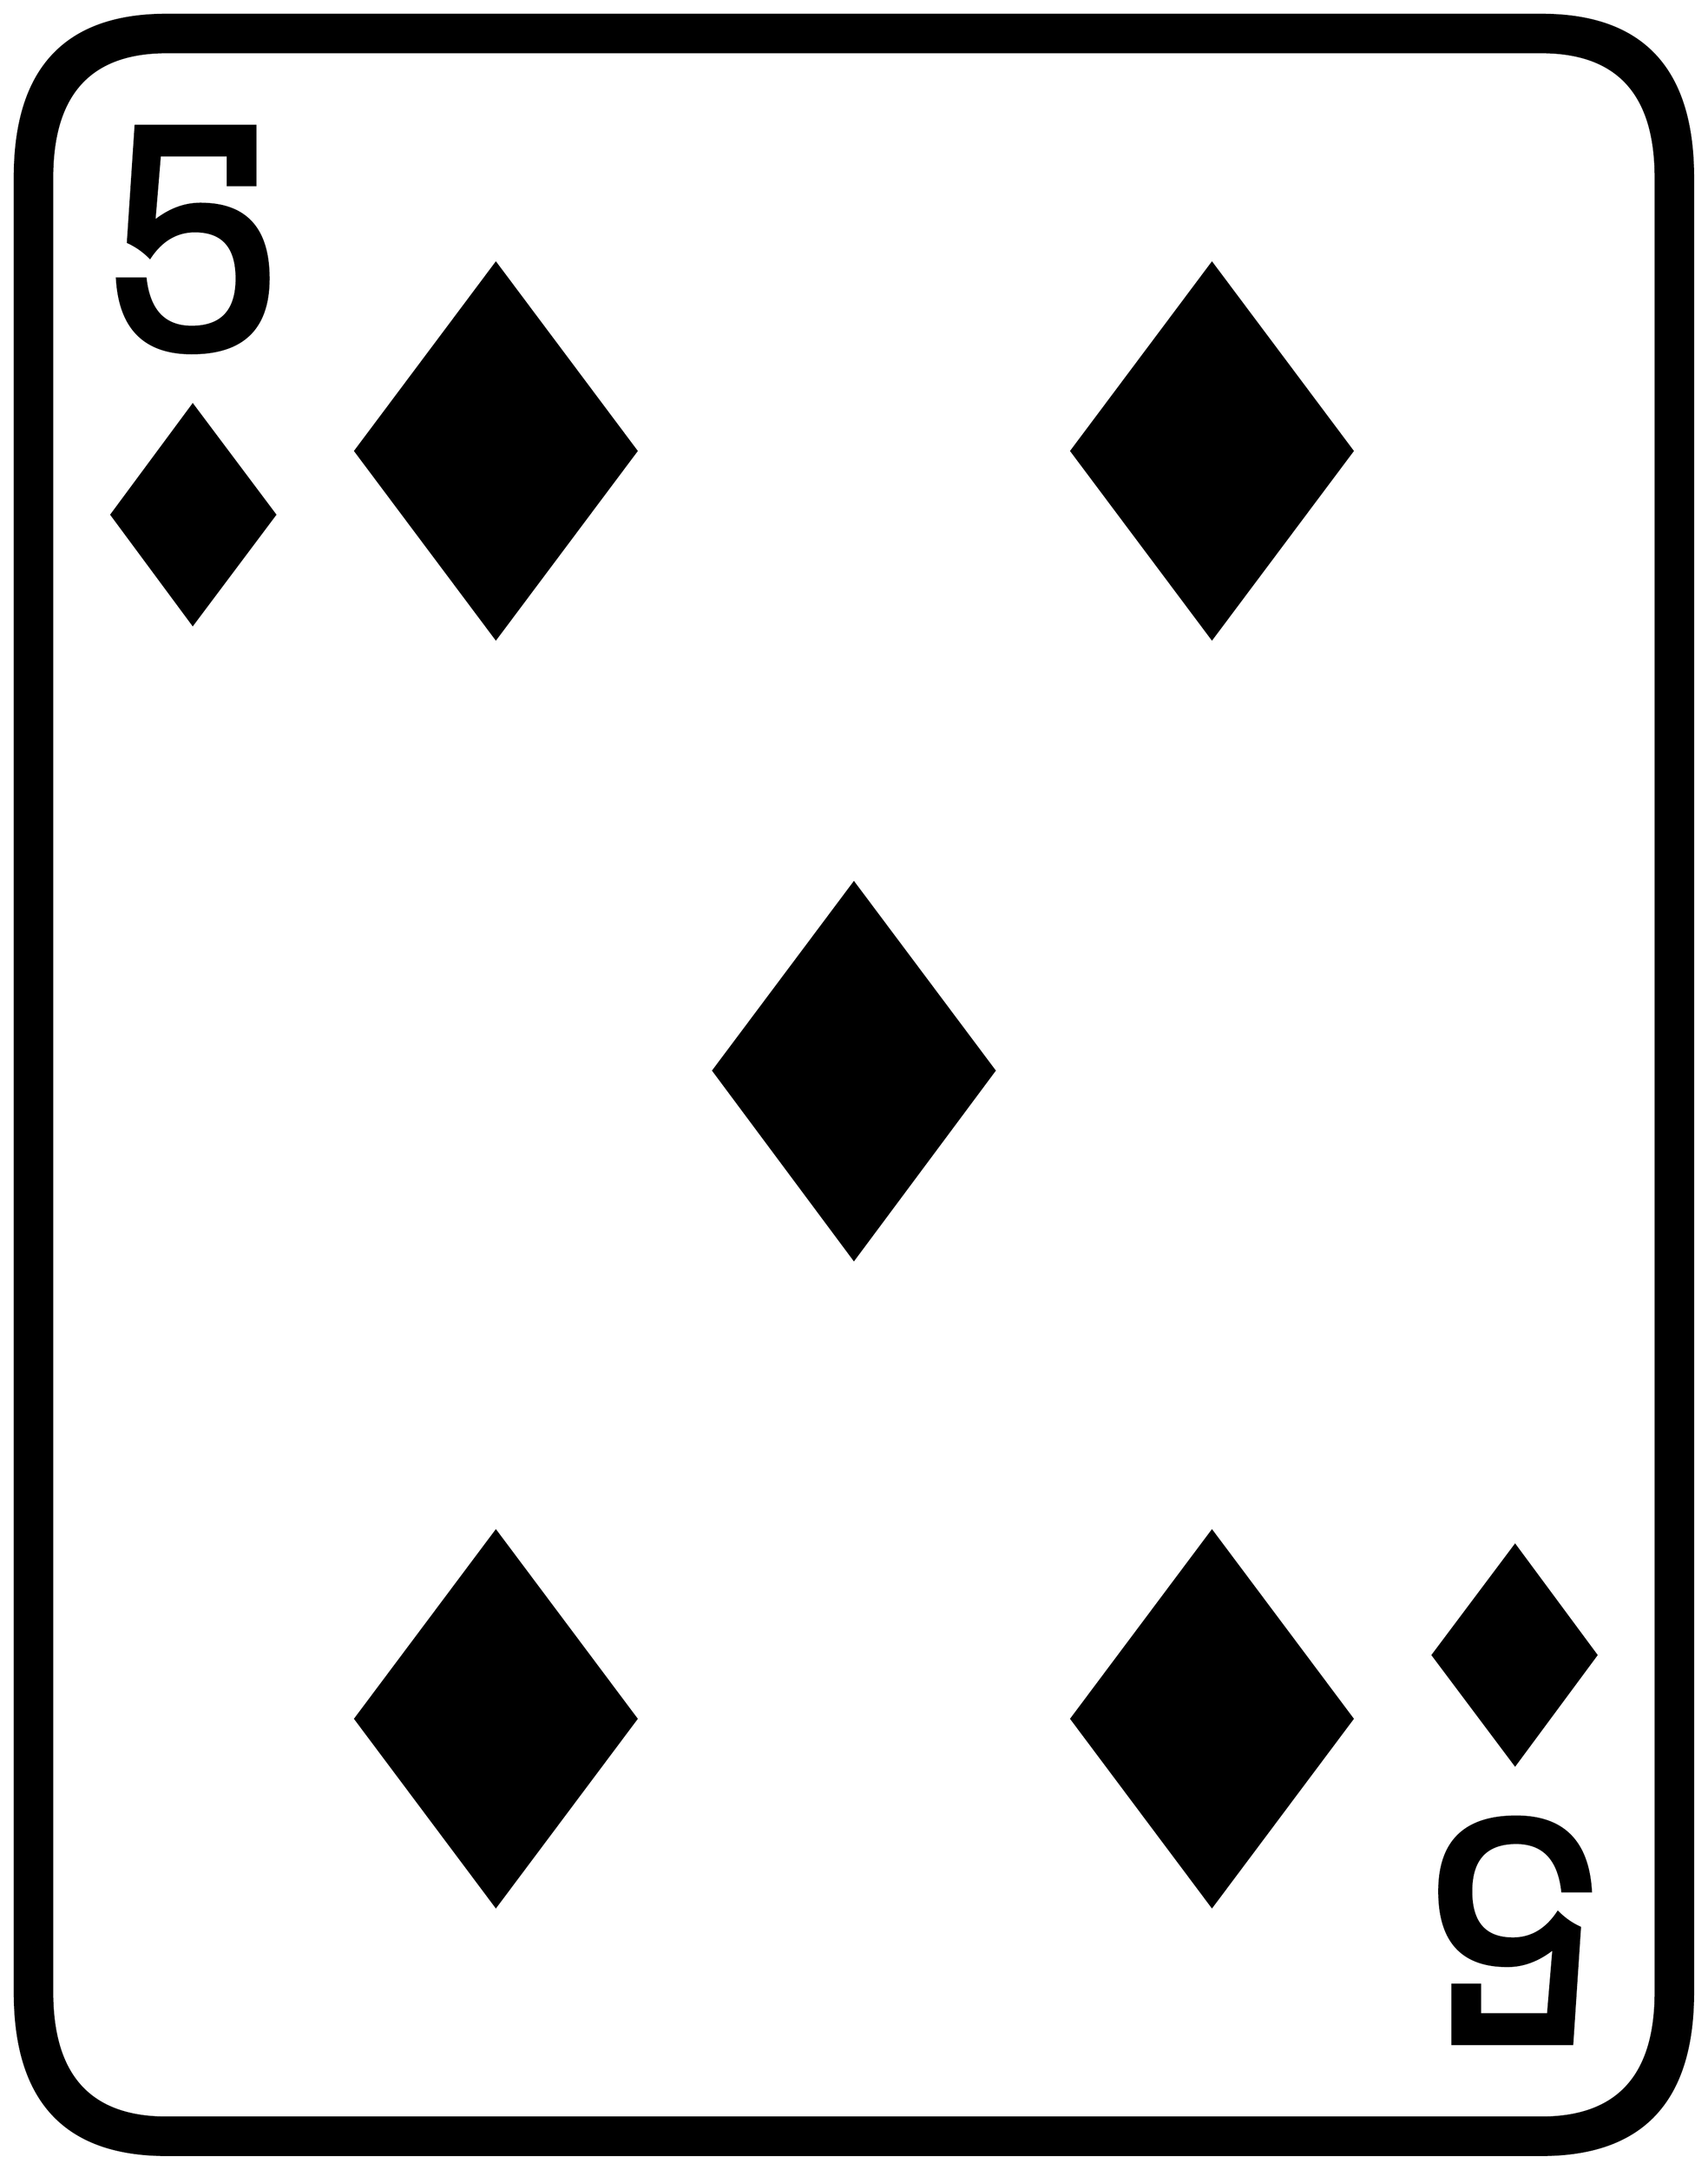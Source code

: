 


\begin{tikzpicture}[y=0.80pt, x=0.80pt, yscale=-1.0, xscale=1.0, inner sep=0pt, outer sep=0pt]
\begin{scope}[shift={(100.0,1706.0)},nonzero rule]
  \path[draw=.,fill=.,line width=1.600pt] (1578.0,244.0) .. controls
    (1578.0,342.667) and (1532.0,392.0) .. (1440.0,392.0) --
    (188.0,392.0) .. controls (96.0,392.0) and (50.0,342.667) ..
    (50.0,244.0) -- (50.0,-1408.0) .. controls (50.0,-1506.667)
    and (96.0,-1556.0) .. (188.0,-1556.0) -- (1440.0,-1556.0) ..
    controls (1532.0,-1556.0) and (1578.0,-1506.667) ..
    (1578.0,-1408.0) -- (1578.0,244.0) -- cycle(1544.0,244.0) --
    (1544.0,-1408.0) .. controls (1544.0,-1484.0) and
    (1509.333,-1522.0) .. (1440.0,-1522.0) -- (188.0,-1522.0) ..
    controls (118.667,-1522.0) and (84.0,-1484.0) ..
    (84.0,-1408.0) -- (84.0,244.0) .. controls (84.0,320.0) and
    (118.667,358.0) .. (188.0,358.0) -- (1440.0,358.0) .. controls
    (1509.333,358.0) and (1544.0,320.0) .. (1544.0,244.0) --
    cycle(1268.0,-1159.0) -- (1140.0,-988.0) -- (1012.0,-1159.0)
    -- (1140.0,-1330.0) -- (1268.0,-1159.0) --
    cycle(616.0,-1159.0) -- (488.0,-988.0) -- (360.0,-1159.0) --
    (488.0,-1330.0) -- (616.0,-1159.0) -- cycle(281.0,-1316.0)
    .. controls (281.0,-1270.667) and (257.667,-1248.0) ..
    (211.0,-1248.0) .. controls (168.333,-1248.0) and
    (145.667,-1270.667) .. (143.0,-1316.0) -- (169.0,-1316.0) ..
    controls (172.333,-1286.667) and (186.333,-1272.0) ..
    (211.0,-1272.0) .. controls (238.333,-1272.0) and
    (252.0,-1286.667) .. (252.0,-1316.0) .. controls
    (252.0,-1344.667) and (239.333,-1359.0) .. (214.0,-1359.0) ..
    controls (197.333,-1359.0) and (183.667,-1351.0) ..
    (173.0,-1335.0) .. controls (167.0,-1341.0) and
    (160.333,-1345.667) .. (153.0,-1349.0) -- (160.0,-1455.0) --
    (269.0,-1455.0) -- (269.0,-1401.0) -- (244.0,-1401.0) --
    (244.0,-1428.0) -- (182.0,-1428.0) -- (177.0,-1368.0) ..
    controls (190.333,-1378.667) and (204.333,-1384.0) ..
    (219.0,-1384.0) .. controls (260.333,-1384.0) and
    (281.0,-1361.333) .. (281.0,-1316.0) -- cycle(1490.0,-63.0) --
    (1416.0,37.0) -- (1341.0,-63.0) -- (1416.0,-163.0) --
    (1490.0,-63.0) -- cycle(942.0,-595.0) -- (814.0,-423.0) --
    (686.0,-595.0) -- (814.0,-766.0) -- (942.0,-595.0) --
    cycle(287.0,-1101.0) -- (212.0,-1001.0) -- (138.0,-1101.0)
    -- (212.0,-1201.0) -- (287.0,-1101.0) -- cycle(1485.0,152.0)
    -- (1459.0,152.0) .. controls (1455.667,122.667) and
    (1441.667,108.0) .. (1417.0,108.0) .. controls (1389.667,108.0)
    and (1376.0,122.667) .. (1376.0,152.0) .. controls
    (1376.0,180.667) and (1388.667,195.0) .. (1414.0,195.0) ..
    controls (1430.667,195.0) and (1444.333,187.0) .. (1455.0,171.0)
    .. controls (1461.0,177.0) and (1467.667,181.667) ..
    (1475.0,185.0) -- (1468.0,291.0) -- (1359.0,291.0) --
    (1359.0,237.0) -- (1384.0,237.0) -- (1384.0,264.0) --
    (1446.0,264.0) -- (1451.0,204.0) .. controls (1437.667,214.667)
    and (1423.667,220.0) .. (1409.0,220.0) .. controls
    (1367.667,220.0) and (1347.0,197.333) .. (1347.0,152.0) ..
    controls (1347.0,106.667) and (1370.333,84.0) .. (1417.0,84.0)
    .. controls (1459.667,84.0) and (1482.333,106.667) ..
    (1485.0,152.0) -- cycle(1268.0,-5.0) -- (1140.0,166.0) --
    (1012.0,-5.0) -- (1140.0,-176.0) -- (1268.0,-5.0) --
    cycle(616.0,-5.0) -- (488.0,166.0) -- (360.0,-5.0) --
    (488.0,-176.0) -- (616.0,-5.0) -- cycle;
\end{scope}

\end{tikzpicture}

